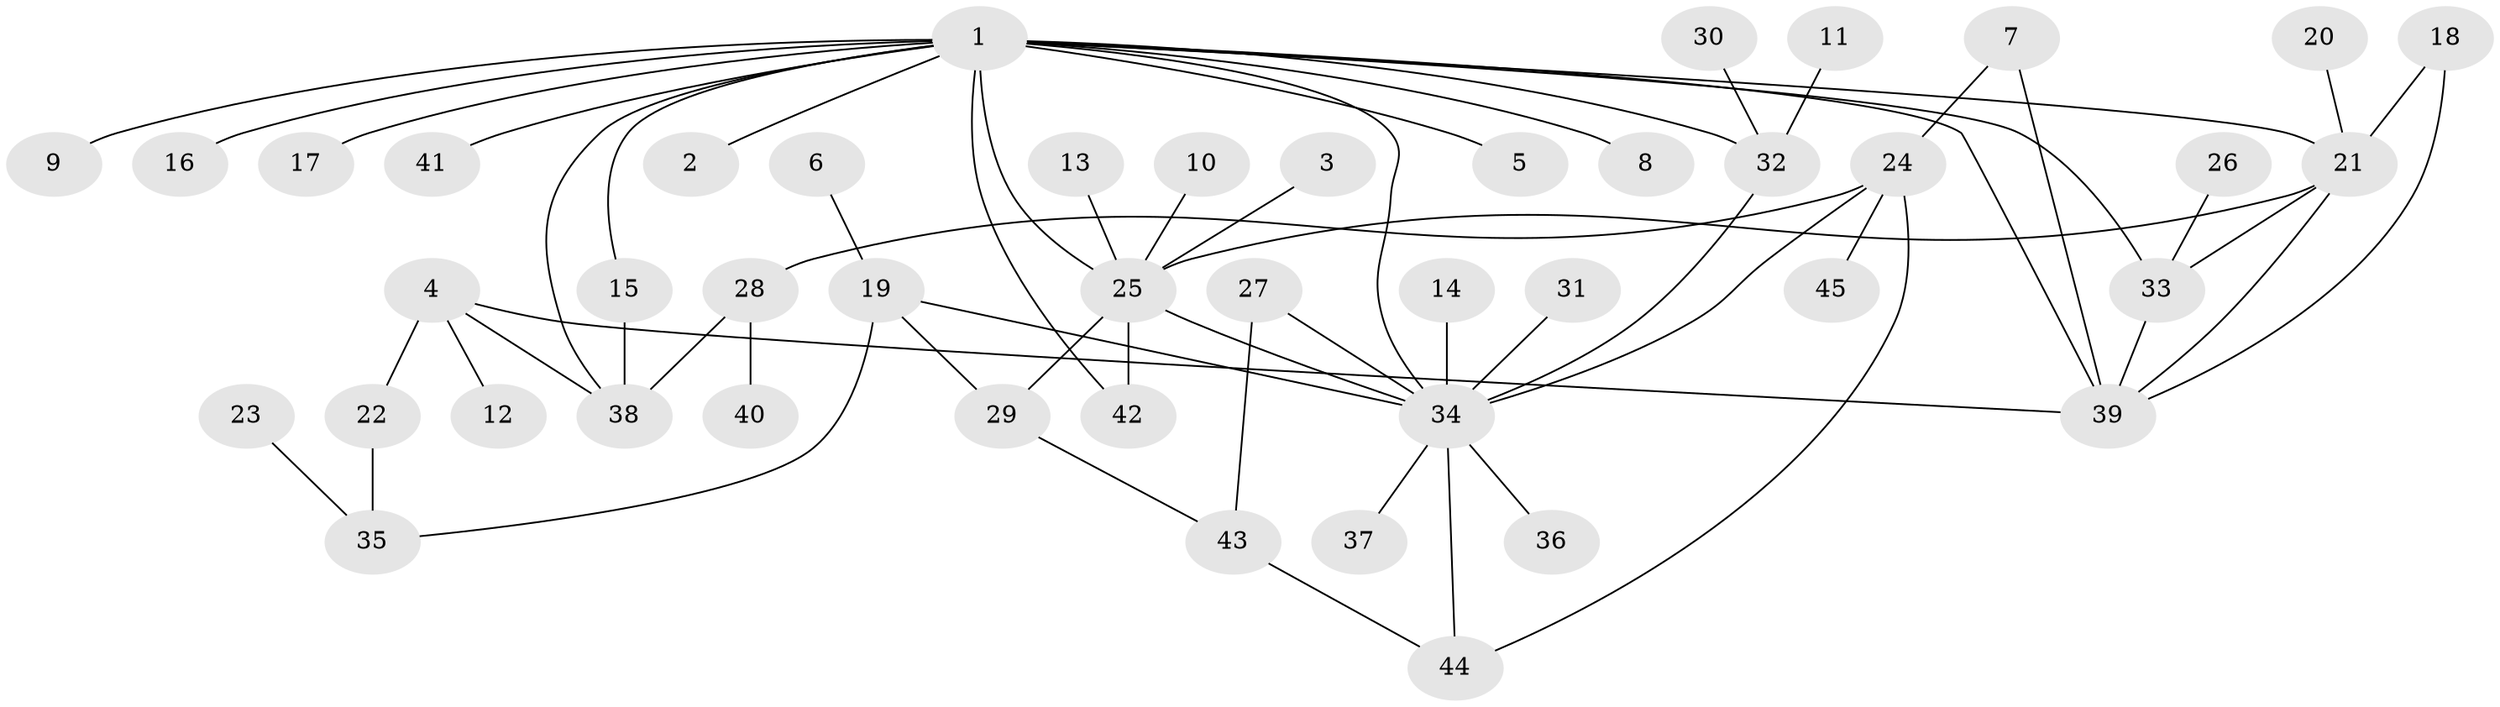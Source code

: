 // original degree distribution, {7: 0.033707865168539325, 13: 0.011235955056179775, 1: 0.5056179775280899, 14: 0.011235955056179775, 5: 0.06741573033707865, 9: 0.011235955056179775, 3: 0.11235955056179775, 2: 0.20224719101123595, 4: 0.0449438202247191}
// Generated by graph-tools (version 1.1) at 2025/26/03/09/25 03:26:01]
// undirected, 45 vertices, 61 edges
graph export_dot {
graph [start="1"]
  node [color=gray90,style=filled];
  1;
  2;
  3;
  4;
  5;
  6;
  7;
  8;
  9;
  10;
  11;
  12;
  13;
  14;
  15;
  16;
  17;
  18;
  19;
  20;
  21;
  22;
  23;
  24;
  25;
  26;
  27;
  28;
  29;
  30;
  31;
  32;
  33;
  34;
  35;
  36;
  37;
  38;
  39;
  40;
  41;
  42;
  43;
  44;
  45;
  1 -- 2 [weight=1.0];
  1 -- 5 [weight=1.0];
  1 -- 8 [weight=1.0];
  1 -- 9 [weight=1.0];
  1 -- 15 [weight=1.0];
  1 -- 16 [weight=1.0];
  1 -- 17 [weight=1.0];
  1 -- 21 [weight=1.0];
  1 -- 25 [weight=1.0];
  1 -- 32 [weight=1.0];
  1 -- 33 [weight=2.0];
  1 -- 34 [weight=1.0];
  1 -- 38 [weight=1.0];
  1 -- 39 [weight=1.0];
  1 -- 41 [weight=1.0];
  1 -- 42 [weight=1.0];
  3 -- 25 [weight=1.0];
  4 -- 12 [weight=1.0];
  4 -- 22 [weight=1.0];
  4 -- 38 [weight=1.0];
  4 -- 39 [weight=1.0];
  6 -- 19 [weight=1.0];
  7 -- 24 [weight=1.0];
  7 -- 39 [weight=1.0];
  10 -- 25 [weight=1.0];
  11 -- 32 [weight=1.0];
  13 -- 25 [weight=1.0];
  14 -- 34 [weight=1.0];
  15 -- 38 [weight=1.0];
  18 -- 21 [weight=1.0];
  18 -- 39 [weight=1.0];
  19 -- 29 [weight=1.0];
  19 -- 34 [weight=1.0];
  19 -- 35 [weight=1.0];
  20 -- 21 [weight=1.0];
  21 -- 25 [weight=1.0];
  21 -- 33 [weight=1.0];
  21 -- 39 [weight=1.0];
  22 -- 35 [weight=1.0];
  23 -- 35 [weight=1.0];
  24 -- 28 [weight=1.0];
  24 -- 34 [weight=1.0];
  24 -- 44 [weight=1.0];
  24 -- 45 [weight=1.0];
  25 -- 29 [weight=1.0];
  25 -- 34 [weight=1.0];
  25 -- 42 [weight=1.0];
  26 -- 33 [weight=1.0];
  27 -- 34 [weight=1.0];
  27 -- 43 [weight=1.0];
  28 -- 38 [weight=1.0];
  28 -- 40 [weight=1.0];
  29 -- 43 [weight=1.0];
  30 -- 32 [weight=1.0];
  31 -- 34 [weight=1.0];
  32 -- 34 [weight=1.0];
  33 -- 39 [weight=1.0];
  34 -- 36 [weight=1.0];
  34 -- 37 [weight=1.0];
  34 -- 44 [weight=1.0];
  43 -- 44 [weight=1.0];
}
